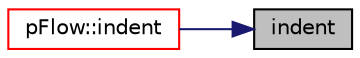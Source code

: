 digraph "indent"
{
 // LATEX_PDF_SIZE
  edge [fontname="Helvetica",fontsize="10",labelfontname="Helvetica",labelfontsize="10"];
  node [fontname="Helvetica",fontsize="10",shape=record];
  rankdir="RL";
  Node1 [label="indent",height=0.2,width=0.4,color="black", fillcolor="grey75", style="filled", fontcolor="black",tooltip="Add indentation characters."];
  Node1 -> Node2 [dir="back",color="midnightblue",fontsize="10",style="solid",fontname="Helvetica"];
  Node2 [label="pFlow::indent",height=0.2,width=0.4,color="red", fillcolor="white", style="filled",URL="$namespacepFlow.html#a34575f136660c0751d5496604fcf2a11",tooltip="Indent stream."];
}
